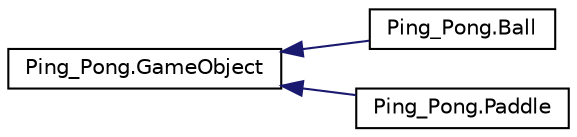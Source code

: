 digraph "Graphical Class Hierarchy"
{
  edge [fontname="Helvetica",fontsize="10",labelfontname="Helvetica",labelfontsize="10"];
  node [fontname="Helvetica",fontsize="10",shape=record];
  rankdir="LR";
  Node0 [label="Ping_Pong.GameObject",height=0.2,width=0.4,color="black", fillcolor="white", style="filled",URL="$class_ping___pong_1_1_game_object.html"];
  Node0 -> Node1 [dir="back",color="midnightblue",fontsize="10",style="solid",fontname="Helvetica"];
  Node1 [label="Ping_Pong.Ball",height=0.2,width=0.4,color="black", fillcolor="white", style="filled",URL="$class_ping___pong_1_1_ball.html",tooltip="Class describing ball, inheriting from XNA GameObject "];
  Node0 -> Node2 [dir="back",color="midnightblue",fontsize="10",style="solid",fontname="Helvetica"];
  Node2 [label="Ping_Pong.Paddle",height=0.2,width=0.4,color="black", fillcolor="white", style="filled",URL="$class_ping___pong_1_1_paddle.html",tooltip="Wrapper class representing paddle as XNA GameObject "];
}
